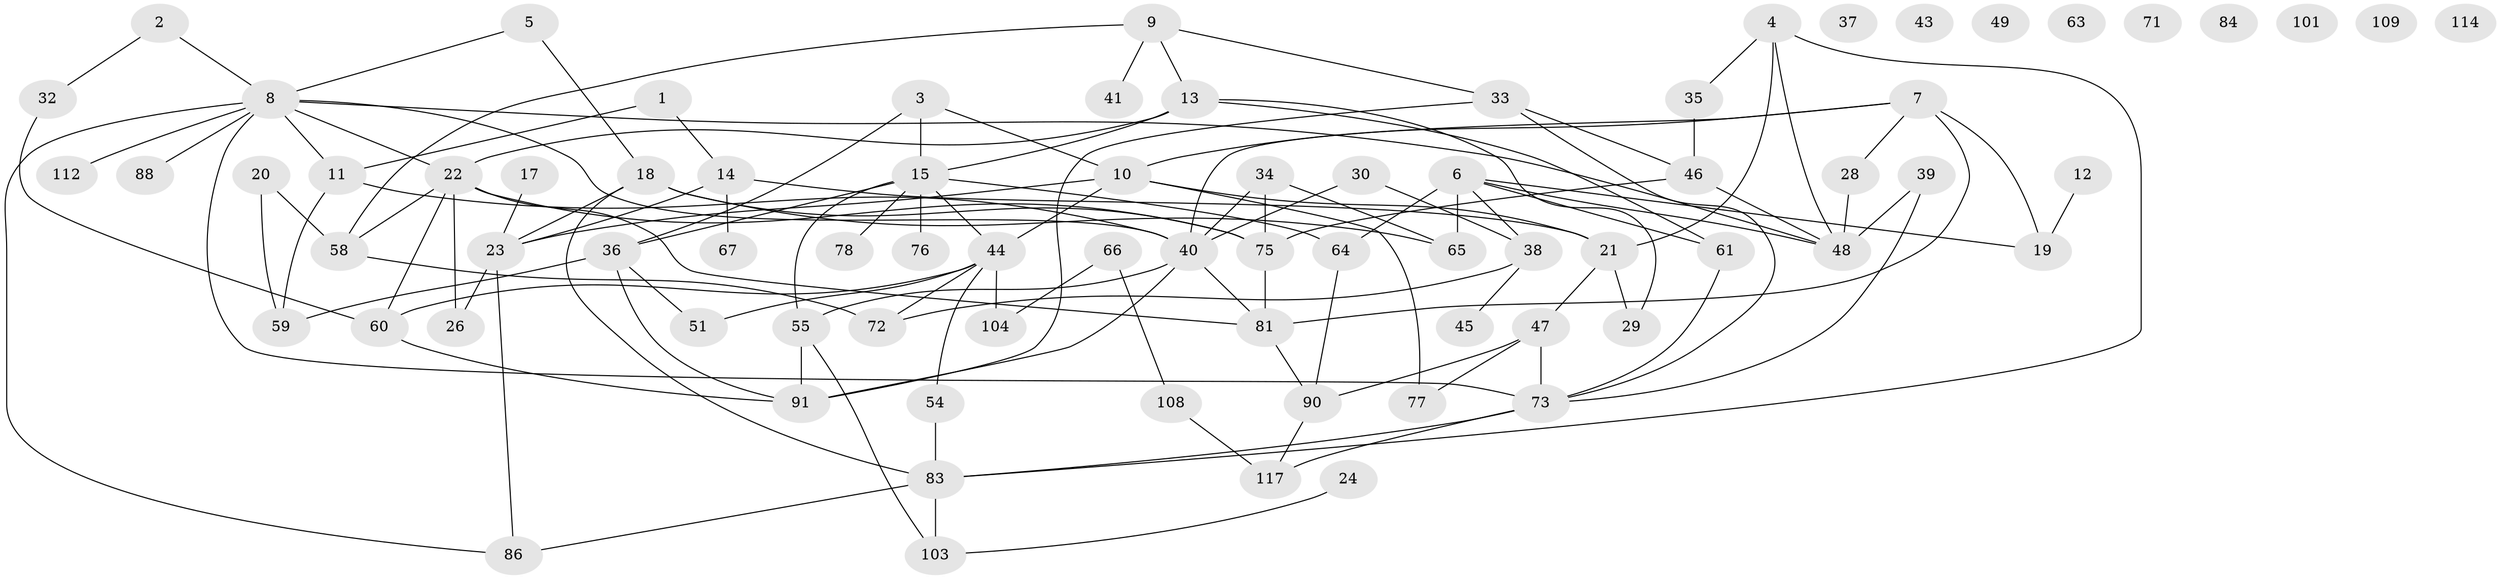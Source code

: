// Generated by graph-tools (version 1.1) at 2025/23/03/03/25 07:23:29]
// undirected, 78 vertices, 121 edges
graph export_dot {
graph [start="1"]
  node [color=gray90,style=filled];
  1 [super="+98"];
  2 [super="+74"];
  3;
  4;
  5 [super="+87"];
  6 [super="+16"];
  7 [super="+110"];
  8 [super="+85"];
  9 [super="+53"];
  10 [super="+27"];
  11 [super="+99"];
  12;
  13 [super="+69"];
  14 [super="+42"];
  15 [super="+105"];
  17;
  18 [super="+31"];
  19 [super="+57"];
  20 [super="+94"];
  21 [super="+62"];
  22 [super="+25"];
  23 [super="+106"];
  24;
  26 [super="+107"];
  28;
  29;
  30;
  32;
  33 [super="+115"];
  34 [super="+52"];
  35 [super="+80"];
  36 [super="+79"];
  37;
  38 [super="+113"];
  39;
  40 [super="+50"];
  41;
  43;
  44 [super="+97"];
  45;
  46 [super="+70"];
  47 [super="+56"];
  48 [super="+95"];
  49;
  51 [super="+93"];
  54;
  55;
  58 [super="+68"];
  59 [super="+96"];
  60 [super="+116"];
  61;
  63;
  64 [super="+100"];
  65;
  66;
  67;
  71;
  72;
  73 [super="+82"];
  75 [super="+92"];
  76;
  77;
  78;
  81 [super="+89"];
  83 [super="+111"];
  84;
  86;
  88;
  90 [super="+102"];
  91;
  101;
  103;
  104;
  108;
  109;
  112;
  114;
  117;
  1 -- 14;
  1 -- 11;
  2 -- 8;
  2 -- 32;
  3 -- 15 [weight=2];
  3 -- 36;
  3 -- 10;
  4 -- 83;
  4 -- 21;
  4 -- 48;
  4 -- 35;
  5 -- 8;
  5 -- 18;
  6 -- 65;
  6 -- 38;
  6 -- 61;
  6 -- 48;
  6 -- 19;
  6 -- 64;
  7 -- 40;
  7 -- 19 [weight=2];
  7 -- 28;
  7 -- 10;
  7 -- 81;
  8 -- 40;
  8 -- 73;
  8 -- 86;
  8 -- 88;
  8 -- 48;
  8 -- 112;
  8 -- 11;
  8 -- 22;
  9 -- 33;
  9 -- 13;
  9 -- 41;
  9 -- 58;
  10 -- 44;
  10 -- 23;
  10 -- 21;
  10 -- 77;
  11 -- 40;
  11 -- 59;
  12 -- 19;
  13 -- 15;
  13 -- 29;
  13 -- 61;
  13 -- 22;
  14 -- 67;
  14 -- 21;
  14 -- 23;
  15 -- 78;
  15 -- 55;
  15 -- 76;
  15 -- 44;
  15 -- 36;
  15 -- 64;
  17 -- 23;
  18 -- 23;
  18 -- 65;
  18 -- 75;
  18 -- 83;
  20 -- 59;
  20 -- 58;
  21 -- 29;
  21 -- 47;
  22 -- 60;
  22 -- 81;
  22 -- 75;
  22 -- 26;
  22 -- 58;
  23 -- 86;
  23 -- 26;
  24 -- 103;
  28 -- 48;
  30 -- 38;
  30 -- 40;
  32 -- 60;
  33 -- 73;
  33 -- 91;
  33 -- 46;
  34 -- 40;
  34 -- 65;
  34 -- 75;
  35 -- 46 [weight=2];
  36 -- 51;
  36 -- 91;
  36 -- 59;
  38 -- 72;
  38 -- 45;
  39 -- 73;
  39 -- 48;
  40 -- 55;
  40 -- 91;
  40 -- 81;
  44 -- 54;
  44 -- 72;
  44 -- 104;
  44 -- 60;
  44 -- 51;
  46 -- 75;
  46 -- 48;
  47 -- 77;
  47 -- 90;
  47 -- 73;
  54 -- 83;
  55 -- 91;
  55 -- 103;
  58 -- 72;
  60 -- 91;
  61 -- 73;
  64 -- 90;
  66 -- 104;
  66 -- 108;
  73 -- 117;
  73 -- 83;
  75 -- 81;
  81 -- 90;
  83 -- 86;
  83 -- 103;
  90 -- 117;
  108 -- 117;
}
